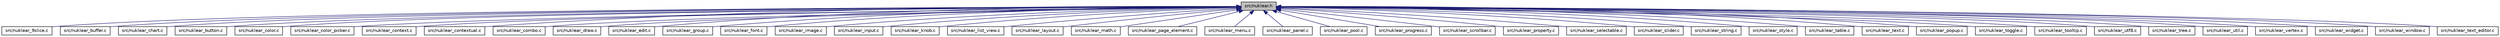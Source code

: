digraph "src/nuklear.h"
{
 // LATEX_PDF_SIZE
  edge [fontname="Helvetica",fontsize="10",labelfontname="Helvetica",labelfontsize="10"];
  node [fontname="Helvetica",fontsize="10",shape=record];
  Node1 [label="src/nuklear.h",height=0.2,width=0.4,color="black", fillcolor="grey75", style="filled", fontcolor="black",tooltip="main API and documentation file"];
  Node1 -> Node2 [dir="back",color="midnightblue",fontsize="10",style="solid",fontname="Helvetica"];
  Node2 [label="src/nuklear_9slice.c",height=0.2,width=0.4,color="black", fillcolor="white", style="filled",URL="$nuklear__9slice_8c_source.html",tooltip=" "];
  Node1 -> Node3 [dir="back",color="midnightblue",fontsize="10",style="solid",fontname="Helvetica"];
  Node3 [label="src/nuklear_buffer.c",height=0.2,width=0.4,color="black", fillcolor="white", style="filled",URL="$nuklear__buffer_8c_source.html",tooltip=" "];
  Node1 -> Node4 [dir="back",color="midnightblue",fontsize="10",style="solid",fontname="Helvetica"];
  Node4 [label="src/nuklear_chart.c",height=0.2,width=0.4,color="black", fillcolor="white", style="filled",URL="$nuklear__chart_8c_source.html",tooltip=" "];
  Node1 -> Node5 [dir="back",color="midnightblue",fontsize="10",style="solid",fontname="Helvetica"];
  Node5 [label="src/nuklear_button.c",height=0.2,width=0.4,color="black", fillcolor="white", style="filled",URL="$nuklear__button_8c_source.html",tooltip=" "];
  Node1 -> Node6 [dir="back",color="midnightblue",fontsize="10",style="solid",fontname="Helvetica"];
  Node6 [label="src/nuklear_color.c",height=0.2,width=0.4,color="black", fillcolor="white", style="filled",URL="$nuklear__color_8c_source.html",tooltip=" "];
  Node1 -> Node7 [dir="back",color="midnightblue",fontsize="10",style="solid",fontname="Helvetica"];
  Node7 [label="src/nuklear_color_picker.c",height=0.2,width=0.4,color="black", fillcolor="white", style="filled",URL="$nuklear__color__picker_8c_source.html",tooltip=" "];
  Node1 -> Node8 [dir="back",color="midnightblue",fontsize="10",style="solid",fontname="Helvetica"];
  Node8 [label="src/nuklear_context.c",height=0.2,width=0.4,color="black", fillcolor="white", style="filled",URL="$nuklear__context_8c_source.html",tooltip=" "];
  Node1 -> Node9 [dir="back",color="midnightblue",fontsize="10",style="solid",fontname="Helvetica"];
  Node9 [label="src/nuklear_contextual.c",height=0.2,width=0.4,color="black", fillcolor="white", style="filled",URL="$nuklear__contextual_8c_source.html",tooltip=" "];
  Node1 -> Node10 [dir="back",color="midnightblue",fontsize="10",style="solid",fontname="Helvetica"];
  Node10 [label="src/nuklear_combo.c",height=0.2,width=0.4,color="black", fillcolor="white", style="filled",URL="$nuklear__combo_8c_source.html",tooltip=" "];
  Node1 -> Node11 [dir="back",color="midnightblue",fontsize="10",style="solid",fontname="Helvetica"];
  Node11 [label="src/nuklear_draw.c",height=0.2,width=0.4,color="black", fillcolor="white", style="filled",URL="$nuklear__draw_8c_source.html",tooltip=" "];
  Node1 -> Node12 [dir="back",color="midnightblue",fontsize="10",style="solid",fontname="Helvetica"];
  Node12 [label="src/nuklear_edit.c",height=0.2,width=0.4,color="black", fillcolor="white", style="filled",URL="$nuklear__edit_8c_source.html",tooltip=" "];
  Node1 -> Node13 [dir="back",color="midnightblue",fontsize="10",style="solid",fontname="Helvetica"];
  Node13 [label="src/nuklear_group.c",height=0.2,width=0.4,color="black", fillcolor="white", style="filled",URL="$nuklear__group_8c_source.html",tooltip=" "];
  Node1 -> Node14 [dir="back",color="midnightblue",fontsize="10",style="solid",fontname="Helvetica"];
  Node14 [label="src/nuklear_font.c",height=0.2,width=0.4,color="black", fillcolor="white", style="filled",URL="$nuklear__font_8c_source.html",tooltip=" "];
  Node1 -> Node15 [dir="back",color="midnightblue",fontsize="10",style="solid",fontname="Helvetica"];
  Node15 [label="src/nuklear_image.c",height=0.2,width=0.4,color="black", fillcolor="white", style="filled",URL="$nuklear__image_8c_source.html",tooltip=" "];
  Node1 -> Node16 [dir="back",color="midnightblue",fontsize="10",style="solid",fontname="Helvetica"];
  Node16 [label="src/nuklear_input.c",height=0.2,width=0.4,color="black", fillcolor="white", style="filled",URL="$nuklear__input_8c_source.html",tooltip=" "];
  Node1 -> Node17 [dir="back",color="midnightblue",fontsize="10",style="solid",fontname="Helvetica"];
  Node17 [label="src/nuklear_knob.c",height=0.2,width=0.4,color="black", fillcolor="white", style="filled",URL="$nuklear__knob_8c_source.html",tooltip=" "];
  Node1 -> Node18 [dir="back",color="midnightblue",fontsize="10",style="solid",fontname="Helvetica"];
  Node18 [label="src/nuklear_list_view.c",height=0.2,width=0.4,color="black", fillcolor="white", style="filled",URL="$nuklear__list__view_8c_source.html",tooltip=" "];
  Node1 -> Node19 [dir="back",color="midnightblue",fontsize="10",style="solid",fontname="Helvetica"];
  Node19 [label="src/nuklear_layout.c",height=0.2,width=0.4,color="black", fillcolor="white", style="filled",URL="$nuklear__layout_8c_source.html",tooltip=" "];
  Node1 -> Node20 [dir="back",color="midnightblue",fontsize="10",style="solid",fontname="Helvetica"];
  Node20 [label="src/nuklear_math.c",height=0.2,width=0.4,color="black", fillcolor="white", style="filled",URL="$nuklear__math_8c_source.html",tooltip=" "];
  Node1 -> Node21 [dir="back",color="midnightblue",fontsize="10",style="solid",fontname="Helvetica"];
  Node21 [label="src/nuklear_page_element.c",height=0.2,width=0.4,color="black", fillcolor="white", style="filled",URL="$nuklear__page__element_8c_source.html",tooltip=" "];
  Node1 -> Node22 [dir="back",color="midnightblue",fontsize="10",style="solid",fontname="Helvetica"];
  Node22 [label="src/nuklear_menu.c",height=0.2,width=0.4,color="black", fillcolor="white", style="filled",URL="$nuklear__menu_8c_source.html",tooltip=" "];
  Node1 -> Node23 [dir="back",color="midnightblue",fontsize="10",style="solid",fontname="Helvetica"];
  Node23 [label="src/nuklear_panel.c",height=0.2,width=0.4,color="black", fillcolor="white", style="filled",URL="$nuklear__panel_8c_source.html",tooltip=" "];
  Node1 -> Node24 [dir="back",color="midnightblue",fontsize="10",style="solid",fontname="Helvetica"];
  Node24 [label="src/nuklear_pool.c",height=0.2,width=0.4,color="black", fillcolor="white", style="filled",URL="$nuklear__pool_8c_source.html",tooltip=" "];
  Node1 -> Node25 [dir="back",color="midnightblue",fontsize="10",style="solid",fontname="Helvetica"];
  Node25 [label="src/nuklear_progress.c",height=0.2,width=0.4,color="black", fillcolor="white", style="filled",URL="$nuklear__progress_8c_source.html",tooltip=" "];
  Node1 -> Node26 [dir="back",color="midnightblue",fontsize="10",style="solid",fontname="Helvetica"];
  Node26 [label="src/nuklear_scrollbar.c",height=0.2,width=0.4,color="black", fillcolor="white", style="filled",URL="$nuklear__scrollbar_8c_source.html",tooltip=" "];
  Node1 -> Node27 [dir="back",color="midnightblue",fontsize="10",style="solid",fontname="Helvetica"];
  Node27 [label="src/nuklear_property.c",height=0.2,width=0.4,color="black", fillcolor="white", style="filled",URL="$nuklear__property_8c_source.html",tooltip=" "];
  Node1 -> Node28 [dir="back",color="midnightblue",fontsize="10",style="solid",fontname="Helvetica"];
  Node28 [label="src/nuklear_selectable.c",height=0.2,width=0.4,color="black", fillcolor="white", style="filled",URL="$nuklear__selectable_8c_source.html",tooltip=" "];
  Node1 -> Node29 [dir="back",color="midnightblue",fontsize="10",style="solid",fontname="Helvetica"];
  Node29 [label="src/nuklear_slider.c",height=0.2,width=0.4,color="black", fillcolor="white", style="filled",URL="$nuklear__slider_8c_source.html",tooltip=" "];
  Node1 -> Node30 [dir="back",color="midnightblue",fontsize="10",style="solid",fontname="Helvetica"];
  Node30 [label="src/nuklear_string.c",height=0.2,width=0.4,color="black", fillcolor="white", style="filled",URL="$nuklear__string_8c_source.html",tooltip=" "];
  Node1 -> Node31 [dir="back",color="midnightblue",fontsize="10",style="solid",fontname="Helvetica"];
  Node31 [label="src/nuklear_style.c",height=0.2,width=0.4,color="black", fillcolor="white", style="filled",URL="$nuklear__style_8c_source.html",tooltip=" "];
  Node1 -> Node32 [dir="back",color="midnightblue",fontsize="10",style="solid",fontname="Helvetica"];
  Node32 [label="src/nuklear_table.c",height=0.2,width=0.4,color="black", fillcolor="white", style="filled",URL="$nuklear__table_8c_source.html",tooltip=" "];
  Node1 -> Node33 [dir="back",color="midnightblue",fontsize="10",style="solid",fontname="Helvetica"];
  Node33 [label="src/nuklear_text.c",height=0.2,width=0.4,color="black", fillcolor="white", style="filled",URL="$nuklear__text_8c_source.html",tooltip=" "];
  Node1 -> Node34 [dir="back",color="midnightblue",fontsize="10",style="solid",fontname="Helvetica"];
  Node34 [label="src/nuklear_popup.c",height=0.2,width=0.4,color="black", fillcolor="white", style="filled",URL="$nuklear__popup_8c_source.html",tooltip=" "];
  Node1 -> Node35 [dir="back",color="midnightblue",fontsize="10",style="solid",fontname="Helvetica"];
  Node35 [label="src/nuklear_toggle.c",height=0.2,width=0.4,color="black", fillcolor="white", style="filled",URL="$nuklear__toggle_8c_source.html",tooltip=" "];
  Node1 -> Node36 [dir="back",color="midnightblue",fontsize="10",style="solid",fontname="Helvetica"];
  Node36 [label="src/nuklear_tooltip.c",height=0.2,width=0.4,color="black", fillcolor="white", style="filled",URL="$nuklear__tooltip_8c_source.html",tooltip=" "];
  Node1 -> Node37 [dir="back",color="midnightblue",fontsize="10",style="solid",fontname="Helvetica"];
  Node37 [label="src/nuklear_utf8.c",height=0.2,width=0.4,color="black", fillcolor="white", style="filled",URL="$nuklear__utf8_8c_source.html",tooltip=" "];
  Node1 -> Node38 [dir="back",color="midnightblue",fontsize="10",style="solid",fontname="Helvetica"];
  Node38 [label="src/nuklear_tree.c",height=0.2,width=0.4,color="black", fillcolor="white", style="filled",URL="$nuklear__tree_8c_source.html",tooltip=" "];
  Node1 -> Node39 [dir="back",color="midnightblue",fontsize="10",style="solid",fontname="Helvetica"];
  Node39 [label="src/nuklear_util.c",height=0.2,width=0.4,color="black", fillcolor="white", style="filled",URL="$nuklear__util_8c_source.html",tooltip=" "];
  Node1 -> Node40 [dir="back",color="midnightblue",fontsize="10",style="solid",fontname="Helvetica"];
  Node40 [label="src/nuklear_vertex.c",height=0.2,width=0.4,color="black", fillcolor="white", style="filled",URL="$nuklear__vertex_8c_source.html",tooltip=" "];
  Node1 -> Node41 [dir="back",color="midnightblue",fontsize="10",style="solid",fontname="Helvetica"];
  Node41 [label="src/nuklear_widget.c",height=0.2,width=0.4,color="black", fillcolor="white", style="filled",URL="$nuklear__widget_8c_source.html",tooltip=" "];
  Node1 -> Node42 [dir="back",color="midnightblue",fontsize="10",style="solid",fontname="Helvetica"];
  Node42 [label="src/nuklear_window.c",height=0.2,width=0.4,color="black", fillcolor="white", style="filled",URL="$nuklear__window_8c_source.html",tooltip=" "];
  Node1 -> Node43 [dir="back",color="midnightblue",fontsize="10",style="solid",fontname="Helvetica"];
  Node43 [label="src/nuklear_text_editor.c",height=0.2,width=0.4,color="black", fillcolor="white", style="filled",URL="$nuklear__text__editor_8c_source.html",tooltip=" "];
}
